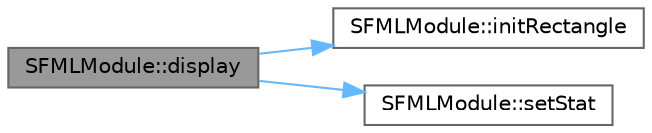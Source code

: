 digraph "SFMLModule::display"
{
 // LATEX_PDF_SIZE
  bgcolor="transparent";
  edge [fontname=Helvetica,fontsize=10,labelfontname=Helvetica,labelfontsize=10];
  node [fontname=Helvetica,fontsize=10,shape=box,height=0.2,width=0.4];
  rankdir="LR";
  Node1 [label="SFMLModule::display",height=0.2,width=0.4,color="gray40", fillcolor="grey60", style="filled", fontcolor="black",tooltip=" "];
  Node1 -> Node2 [color="steelblue1",style="solid"];
  Node2 [label="SFMLModule::initRectangle",height=0.2,width=0.4,color="grey40", fillcolor="white", style="filled",URL="$classSFMLModule.html#a00d7787bda0d71d9422e55cecb6c6d34",tooltip=" "];
  Node1 -> Node3 [color="steelblue1",style="solid"];
  Node3 [label="SFMLModule::setStat",height=0.2,width=0.4,color="grey40", fillcolor="white", style="filled",URL="$classSFMLModule.html#ae7bb1e91595d160b931304183748d1de",tooltip=" "];
}
